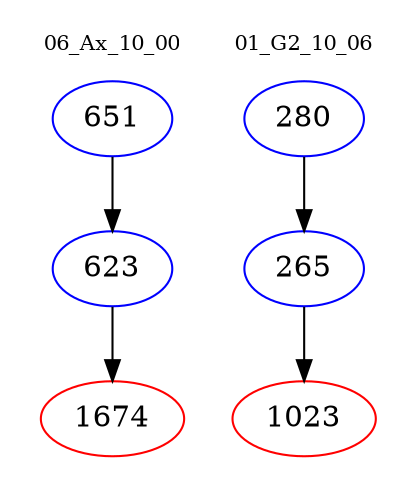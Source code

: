 digraph{
subgraph cluster_0 {
color = white
label = "06_Ax_10_00";
fontsize=10;
T0_651 [label="651", color="blue"]
T0_651 -> T0_623 [color="black"]
T0_623 [label="623", color="blue"]
T0_623 -> T0_1674 [color="black"]
T0_1674 [label="1674", color="red"]
}
subgraph cluster_1 {
color = white
label = "01_G2_10_06";
fontsize=10;
T1_280 [label="280", color="blue"]
T1_280 -> T1_265 [color="black"]
T1_265 [label="265", color="blue"]
T1_265 -> T1_1023 [color="black"]
T1_1023 [label="1023", color="red"]
}
}
